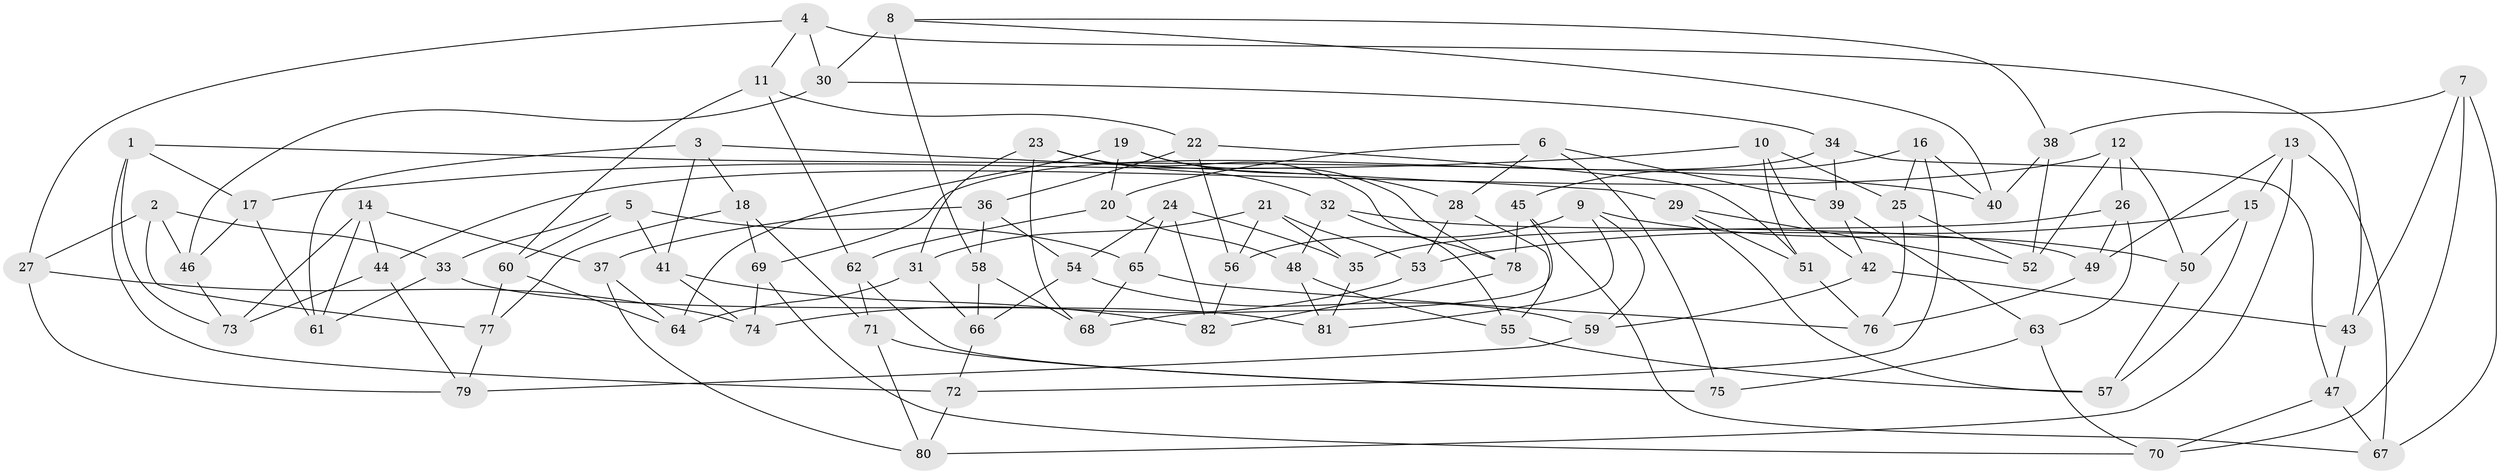 // coarse degree distribution, {4: 0.32, 5: 0.28, 6: 0.32, 3: 0.08}
// Generated by graph-tools (version 1.1) at 2025/38/03/04/25 23:38:12]
// undirected, 82 vertices, 164 edges
graph export_dot {
  node [color=gray90,style=filled];
  1;
  2;
  3;
  4;
  5;
  6;
  7;
  8;
  9;
  10;
  11;
  12;
  13;
  14;
  15;
  16;
  17;
  18;
  19;
  20;
  21;
  22;
  23;
  24;
  25;
  26;
  27;
  28;
  29;
  30;
  31;
  32;
  33;
  34;
  35;
  36;
  37;
  38;
  39;
  40;
  41;
  42;
  43;
  44;
  45;
  46;
  47;
  48;
  49;
  50;
  51;
  52;
  53;
  54;
  55;
  56;
  57;
  58;
  59;
  60;
  61;
  62;
  63;
  64;
  65;
  66;
  67;
  68;
  69;
  70;
  71;
  72;
  73;
  74;
  75;
  76;
  77;
  78;
  79;
  80;
  81;
  82;
  1 -- 40;
  1 -- 72;
  1 -- 17;
  1 -- 73;
  2 -- 33;
  2 -- 77;
  2 -- 27;
  2 -- 46;
  3 -- 61;
  3 -- 18;
  3 -- 29;
  3 -- 41;
  4 -- 27;
  4 -- 30;
  4 -- 43;
  4 -- 11;
  5 -- 65;
  5 -- 33;
  5 -- 41;
  5 -- 60;
  6 -- 20;
  6 -- 28;
  6 -- 39;
  6 -- 75;
  7 -- 43;
  7 -- 67;
  7 -- 70;
  7 -- 38;
  8 -- 40;
  8 -- 58;
  8 -- 30;
  8 -- 38;
  9 -- 50;
  9 -- 81;
  9 -- 56;
  9 -- 59;
  10 -- 25;
  10 -- 42;
  10 -- 51;
  10 -- 17;
  11 -- 62;
  11 -- 22;
  11 -- 60;
  12 -- 44;
  12 -- 50;
  12 -- 26;
  12 -- 52;
  13 -- 15;
  13 -- 67;
  13 -- 80;
  13 -- 49;
  14 -- 37;
  14 -- 44;
  14 -- 61;
  14 -- 73;
  15 -- 53;
  15 -- 50;
  15 -- 57;
  16 -- 72;
  16 -- 45;
  16 -- 25;
  16 -- 40;
  17 -- 46;
  17 -- 61;
  18 -- 69;
  18 -- 77;
  18 -- 71;
  19 -- 28;
  19 -- 64;
  19 -- 78;
  19 -- 20;
  20 -- 62;
  20 -- 48;
  21 -- 31;
  21 -- 35;
  21 -- 53;
  21 -- 56;
  22 -- 56;
  22 -- 51;
  22 -- 36;
  23 -- 31;
  23 -- 68;
  23 -- 78;
  23 -- 32;
  24 -- 65;
  24 -- 35;
  24 -- 54;
  24 -- 82;
  25 -- 76;
  25 -- 52;
  26 -- 35;
  26 -- 49;
  26 -- 63;
  27 -- 79;
  27 -- 74;
  28 -- 53;
  28 -- 55;
  29 -- 51;
  29 -- 57;
  29 -- 52;
  30 -- 46;
  30 -- 34;
  31 -- 64;
  31 -- 66;
  32 -- 49;
  32 -- 48;
  32 -- 55;
  33 -- 61;
  33 -- 81;
  34 -- 69;
  34 -- 47;
  34 -- 39;
  35 -- 81;
  36 -- 58;
  36 -- 54;
  36 -- 37;
  37 -- 80;
  37 -- 64;
  38 -- 52;
  38 -- 40;
  39 -- 63;
  39 -- 42;
  41 -- 74;
  41 -- 82;
  42 -- 43;
  42 -- 59;
  43 -- 47;
  44 -- 73;
  44 -- 79;
  45 -- 67;
  45 -- 68;
  45 -- 78;
  46 -- 73;
  47 -- 67;
  47 -- 70;
  48 -- 81;
  48 -- 55;
  49 -- 76;
  50 -- 57;
  51 -- 76;
  53 -- 74;
  54 -- 59;
  54 -- 66;
  55 -- 57;
  56 -- 82;
  58 -- 68;
  58 -- 66;
  59 -- 79;
  60 -- 64;
  60 -- 77;
  62 -- 75;
  62 -- 71;
  63 -- 70;
  63 -- 75;
  65 -- 76;
  65 -- 68;
  66 -- 72;
  69 -- 70;
  69 -- 74;
  71 -- 75;
  71 -- 80;
  72 -- 80;
  77 -- 79;
  78 -- 82;
}

